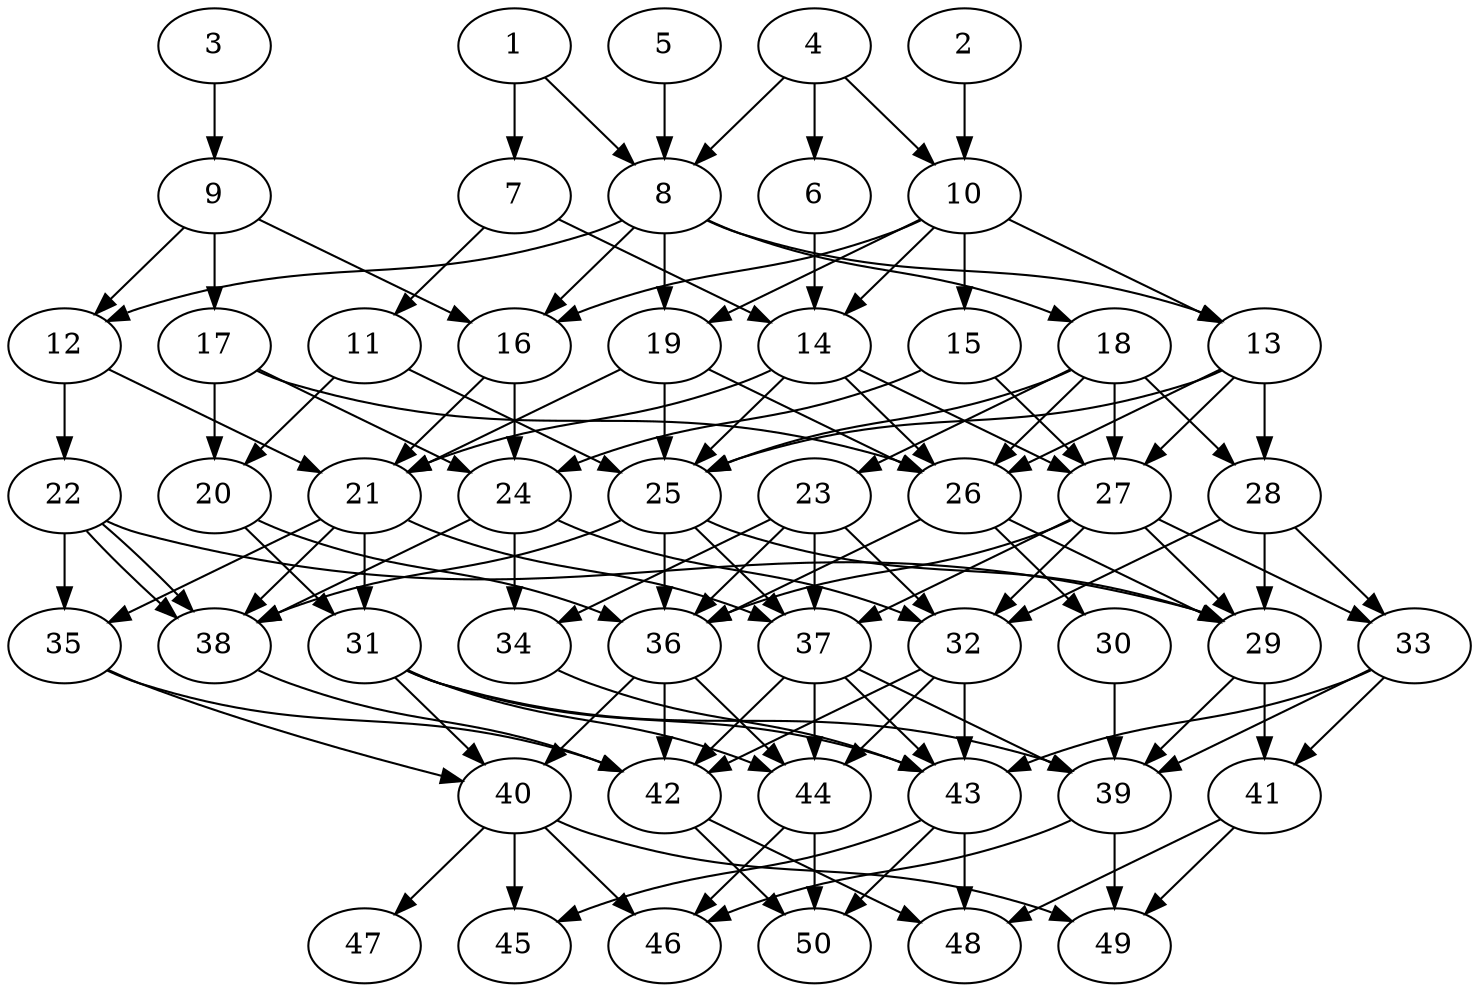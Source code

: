 // DAG automatically generated by daggen at Fri Jul 29 10:10:31 2022
// ./daggen --dot -n 50 --ccr 0.5 --fat 0.5 --regular 0.5 --density 0.5 -o data/50/random_50_26.gv 
digraph G {
  1 [compute_size="742239230452", trans_size="887099", result_size="54272", ram="28982116",alpha="0.04"]
  1 -> 7 [size ="54272"]
  1 -> 8 [size ="54272"]
  2 [compute_size="30833232851", trans_size="895627", result_size="54272", ram="5517835",alpha="0.08"]
  2 -> 10 [size ="54272"]
  3 [compute_size="6448239958", trans_size="825122", result_size="70656", ram="14196203",alpha="0.16"]
  3 -> 9 [size ="70656"]
  4 [compute_size="491056646", trans_size="432828", result_size="70656", ram="17723954",alpha="0.03"]
  4 -> 6 [size ="70656"]
  4 -> 8 [size ="70656"]
  4 -> 10 [size ="70656"]
  5 [compute_size="967015446433", trans_size="212270", result_size="54272", ram="7923801",alpha="0.03"]
  5 -> 8 [size ="54272"]
  6 [compute_size="231928233984", trans_size="863099", result_size="13312", ram="44125636",alpha="0.05"]
  6 -> 14 [size ="13312"]
  7 [compute_size="710935993", trans_size="706440", result_size="70656", ram="1501059",alpha="0.19"]
  7 -> 11 [size ="70656"]
  7 -> 14 [size ="70656"]
  8 [compute_size="2391624210", trans_size="705505", result_size="29696", ram="27858168",alpha="0.01"]
  8 -> 12 [size ="29696"]
  8 -> 13 [size ="29696"]
  8 -> 16 [size ="29696"]
  8 -> 18 [size ="29696"]
  8 -> 19 [size ="29696"]
  9 [compute_size="456437502", trans_size="998147", result_size="70656", ram="17094230",alpha="0.17"]
  9 -> 12 [size ="70656"]
  9 -> 16 [size ="70656"]
  9 -> 17 [size ="70656"]
  10 [compute_size="549755813888", trans_size="590411", result_size="91136", ram="9672034",alpha="0.16"]
  10 -> 13 [size ="91136"]
  10 -> 14 [size ="91136"]
  10 -> 15 [size ="91136"]
  10 -> 16 [size ="91136"]
  10 -> 19 [size ="91136"]
  11 [compute_size="782757789696", trans_size="551357", result_size="54272", ram="11076730",alpha="0.18"]
  11 -> 20 [size ="54272"]
  11 -> 25 [size ="54272"]
  12 [compute_size="134217728000", trans_size="346138", result_size="1024", ram="2329422",alpha="0.05"]
  12 -> 21 [size ="1024"]
  12 -> 22 [size ="1024"]
  13 [compute_size="7725749936", trans_size="180295", result_size="9216", ram="11128131",alpha="0.01"]
  13 -> 25 [size ="9216"]
  13 -> 26 [size ="9216"]
  13 -> 27 [size ="9216"]
  13 -> 28 [size ="9216"]
  14 [compute_size="24383483869", trans_size="713884", result_size="1024", ram="2200369",alpha="0.20"]
  14 -> 21 [size ="1024"]
  14 -> 25 [size ="1024"]
  14 -> 26 [size ="1024"]
  14 -> 27 [size ="1024"]
  15 [compute_size="11441400636", trans_size="178096", result_size="9216", ram="19595246",alpha="0.16"]
  15 -> 24 [size ="9216"]
  15 -> 27 [size ="9216"]
  16 [compute_size="703735834360", trans_size="805207", result_size="91136", ram="1296996",alpha="0.16"]
  16 -> 21 [size ="91136"]
  16 -> 24 [size ="91136"]
  17 [compute_size="263949609211", trans_size="960264", result_size="54272", ram="32791884",alpha="0.12"]
  17 -> 20 [size ="54272"]
  17 -> 24 [size ="54272"]
  17 -> 26 [size ="54272"]
  18 [compute_size="47785687125", trans_size="117400", result_size="1024", ram="36981264",alpha="0.17"]
  18 -> 23 [size ="1024"]
  18 -> 25 [size ="1024"]
  18 -> 26 [size ="1024"]
  18 -> 27 [size ="1024"]
  18 -> 28 [size ="1024"]
  19 [compute_size="929811144", trans_size="928189", result_size="29696", ram="27685716",alpha="0.11"]
  19 -> 21 [size ="29696"]
  19 -> 25 [size ="29696"]
  19 -> 26 [size ="29696"]
  20 [compute_size="993055110575", trans_size="36386", result_size="54272", ram="5026168",alpha="0.10"]
  20 -> 31 [size ="54272"]
  20 -> 36 [size ="54272"]
  21 [compute_size="8589934592", trans_size="698543", result_size="70656", ram="44990860",alpha="0.20"]
  21 -> 31 [size ="70656"]
  21 -> 35 [size ="70656"]
  21 -> 37 [size ="70656"]
  21 -> 38 [size ="70656"]
  22 [compute_size="16809399930", trans_size="971857", result_size="13312", ram="18132928",alpha="0.03"]
  22 -> 29 [size ="13312"]
  22 -> 35 [size ="13312"]
  22 -> 38 [size ="13312"]
  22 -> 38 [size ="13312"]
  23 [compute_size="4395366918", trans_size="918175", result_size="29696", ram="31628918",alpha="0.20"]
  23 -> 32 [size ="29696"]
  23 -> 34 [size ="29696"]
  23 -> 36 [size ="29696"]
  23 -> 37 [size ="29696"]
  24 [compute_size="557380342052", trans_size="908067", result_size="9216", ram="43468976",alpha="0.10"]
  24 -> 32 [size ="9216"]
  24 -> 34 [size ="9216"]
  24 -> 38 [size ="9216"]
  25 [compute_size="691184753393", trans_size="963206", result_size="1024", ram="22765472",alpha="0.18"]
  25 -> 29 [size ="1024"]
  25 -> 36 [size ="1024"]
  25 -> 37 [size ="1024"]
  25 -> 38 [size ="1024"]
  26 [compute_size="130906392144", trans_size="4817", result_size="74752", ram="23562456",alpha="0.09"]
  26 -> 29 [size ="74752"]
  26 -> 30 [size ="74752"]
  26 -> 36 [size ="74752"]
  27 [compute_size="368293445632", trans_size="662874", result_size="9216", ram="17812046",alpha="0.11"]
  27 -> 29 [size ="9216"]
  27 -> 32 [size ="9216"]
  27 -> 33 [size ="9216"]
  27 -> 36 [size ="9216"]
  27 -> 37 [size ="9216"]
  28 [compute_size="134217728000", trans_size="502419", result_size="1024", ram="42200480",alpha="0.09"]
  28 -> 29 [size ="1024"]
  28 -> 32 [size ="1024"]
  28 -> 33 [size ="1024"]
  29 [compute_size="32420616491", trans_size="563940", result_size="1024", ram="8784153",alpha="0.09"]
  29 -> 39 [size ="1024"]
  29 -> 41 [size ="1024"]
  30 [compute_size="134217728000", trans_size="875972", result_size="1024", ram="37189528",alpha="0.12"]
  30 -> 39 [size ="1024"]
  31 [compute_size="68719476736", trans_size="552623", result_size="74752", ram="31818004",alpha="0.19"]
  31 -> 39 [size ="74752"]
  31 -> 40 [size ="74752"]
  31 -> 43 [size ="74752"]
  31 -> 44 [size ="74752"]
  32 [compute_size="5975319226", trans_size="756608", result_size="1024", ram="23479386",alpha="0.06"]
  32 -> 42 [size ="1024"]
  32 -> 43 [size ="1024"]
  32 -> 44 [size ="1024"]
  33 [compute_size="595439324584", trans_size="236285", result_size="91136", ram="43728492",alpha="0.01"]
  33 -> 39 [size ="91136"]
  33 -> 41 [size ="91136"]
  33 -> 43 [size ="91136"]
  34 [compute_size="4708894923", trans_size="152544", result_size="29696", ram="6216088",alpha="0.17"]
  34 -> 43 [size ="29696"]
  35 [compute_size="10165227788", trans_size="373612", result_size="13312", ram="9783978",alpha="0.19"]
  35 -> 40 [size ="13312"]
  35 -> 42 [size ="13312"]
  36 [compute_size="2249596994", trans_size="206756", result_size="29696", ram="1641839",alpha="0.03"]
  36 -> 40 [size ="29696"]
  36 -> 42 [size ="29696"]
  36 -> 44 [size ="29696"]
  37 [compute_size="46988914728", trans_size="37791", result_size="1024", ram="6916686",alpha="0.07"]
  37 -> 39 [size ="1024"]
  37 -> 42 [size ="1024"]
  37 -> 43 [size ="1024"]
  37 -> 44 [size ="1024"]
  38 [compute_size="2609341236", trans_size="378961", result_size="74752", ram="47789384",alpha="0.12"]
  38 -> 42 [size ="74752"]
  39 [compute_size="20069315620", trans_size="757800", result_size="91136", ram="12288489",alpha="0.02"]
  39 -> 46 [size ="91136"]
  39 -> 49 [size ="91136"]
  40 [compute_size="8880992800", trans_size="774112", result_size="1024", ram="33791376",alpha="0.13"]
  40 -> 45 [size ="1024"]
  40 -> 46 [size ="1024"]
  40 -> 47 [size ="1024"]
  40 -> 49 [size ="1024"]
  41 [compute_size="368293445632", trans_size="687331", result_size="9216", ram="39017484",alpha="0.17"]
  41 -> 48 [size ="9216"]
  41 -> 49 [size ="9216"]
  42 [compute_size="210807396058", trans_size="89841", result_size="9216", ram="15418787",alpha="0.02"]
  42 -> 48 [size ="9216"]
  42 -> 50 [size ="9216"]
  43 [compute_size="202073092052", trans_size="79259", result_size="91136", ram="29768332",alpha="0.18"]
  43 -> 45 [size ="91136"]
  43 -> 48 [size ="91136"]
  43 -> 50 [size ="91136"]
  44 [compute_size="231928233984", trans_size="95198", result_size="13312", ram="32292330",alpha="0.09"]
  44 -> 46 [size ="13312"]
  44 -> 50 [size ="13312"]
  45 [compute_size="136134484020", trans_size="757939", result_size="0", ram="48542744",alpha="0.12"]
  46 [compute_size="782757789696", trans_size="334612", result_size="0", ram="13454509",alpha="0.12"]
  47 [compute_size="6797944903", trans_size="554173", result_size="0", ram="2586497",alpha="0.03"]
  48 [compute_size="232240468375", trans_size="725272", result_size="0", ram="39588748",alpha="0.09"]
  49 [compute_size="19964090990", trans_size="914604", result_size="0", ram="43917168",alpha="0.05"]
  50 [compute_size="549755813888", trans_size="904308", result_size="0", ram="12347310",alpha="0.08"]
}